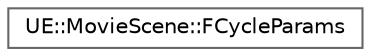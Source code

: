 digraph "Graphical Class Hierarchy"
{
 // INTERACTIVE_SVG=YES
 // LATEX_PDF_SIZE
  bgcolor="transparent";
  edge [fontname=Helvetica,fontsize=10,labelfontname=Helvetica,labelfontsize=10];
  node [fontname=Helvetica,fontsize=10,shape=box,height=0.2,width=0.4];
  rankdir="LR";
  Node0 [id="Node000000",label="UE::MovieScene::FCycleParams",height=0.2,width=0.4,color="grey40", fillcolor="white", style="filled",URL="$d3/dec/structUE_1_1MovieScene_1_1FCycleParams.html",tooltip=" "];
}
